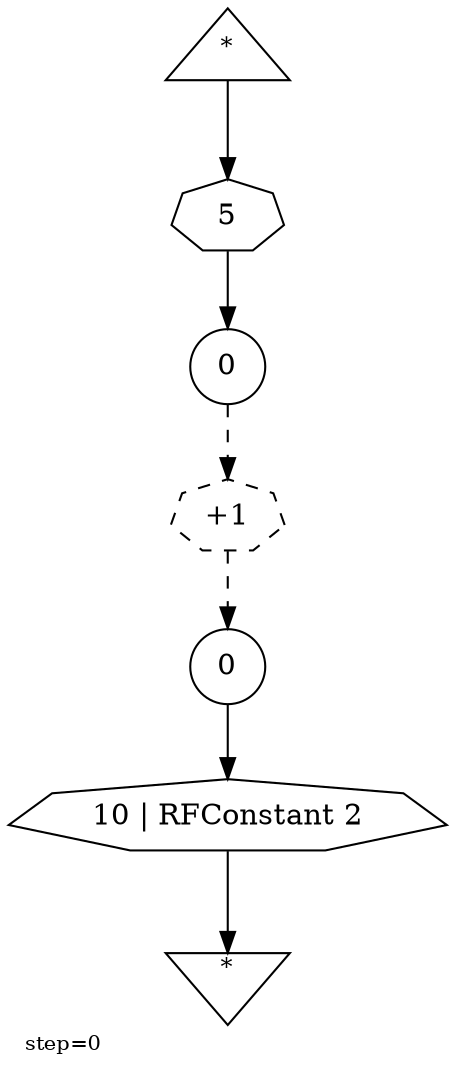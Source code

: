 digraph {
  graph  [labelloc=bottom,labeljust=left,fontsize="10",label="step=0"];
  "96" [shape=triangle,peripheries="1",label=<<SUP>*</SUP>>,labelfontcolor=black,color=black];
  "97" [shape=circle,peripheries="1",label=<0>,labelfontcolor=black,color=black];
  "98" [shape=circle,peripheries="1",label=<0>,labelfontcolor=black,color=black];
  "99" [shape=invtriangle,peripheries="1",label=<<SUP>*</SUP>>,labelfontcolor=black,color=black];
  "400" [label=<5>,peripheries="1",color=black,shape=septagon];
  "96" -> "400" [color=black];
  "400" -> "97" [color=black];
  "402" [label=<10 | RFConstant 2>,peripheries="1",color=black,shape=septagon];
  "98" -> "402" [color=black];
  "402" -> "99" [color=black];
  "401" [label=<+1>,peripheries="1",color=black,style=dashed,shape=septagon];
  "97" -> "401" [style=dashed,color=black];
  "401" -> "98" [style=dashed,color=black];
}